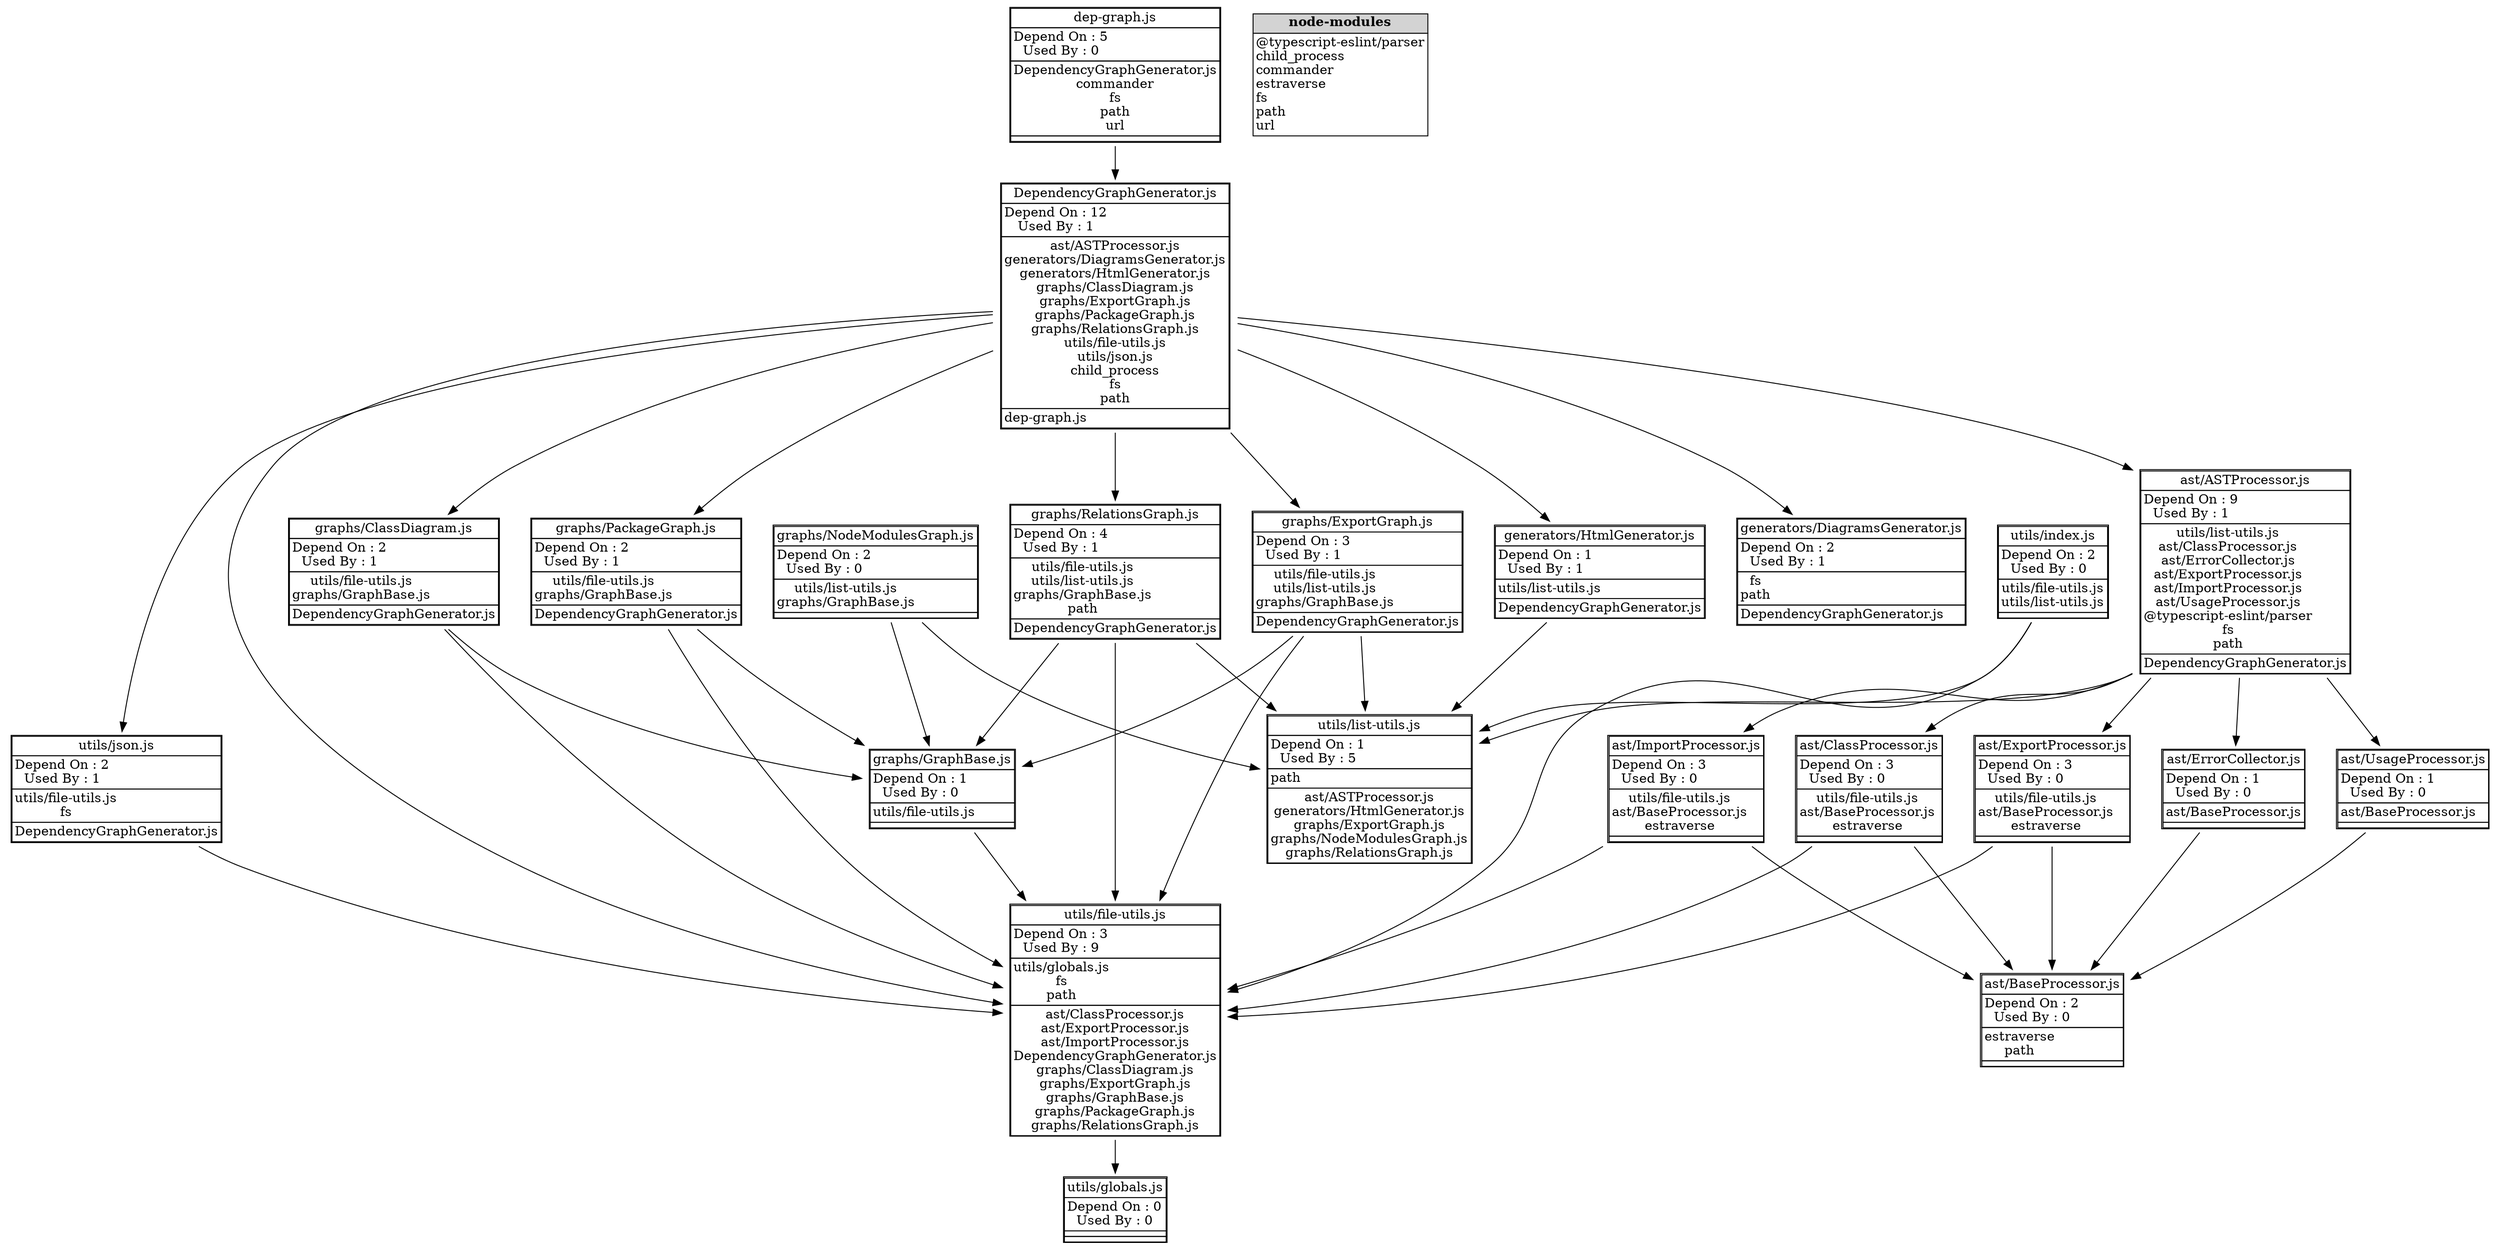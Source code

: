 digraph {label="";
labelloc="t";
"dep-graph.js"[shape = none, label =<<TABLE cellspacing="0" cellborder="1" align="left">
<TR><TD ALIGN="center">dep-graph.js</TD></TR>
<TR><TD ALIGN="left">Depend On : 5<BR/>
Used By : 0</TD></TR>
<TR><TD align="left">DependencyGraphGenerator.js<BR />commander<BR />fs<BR />path<BR />url<BR /></TD></TR><TR><TD align="left"></TD></TR>
</TABLE>>];
"dep-graph.js"->"DependencyGraphGenerator.js"
"DependencyGraphGenerator.js"[shape = none, label =<<TABLE cellspacing="0" cellborder="1" align="left">
<TR><TD ALIGN="center">DependencyGraphGenerator.js</TD></TR>
<TR><TD ALIGN="left">Depend On : 12<BR/>
Used By : 1</TD></TR>
<TR><TD align="left">ast/ASTProcessor.js<BR />generators/DiagramsGenerator.js<BR />generators/HtmlGenerator.js<BR />graphs/ClassDiagram.js<BR />graphs/ExportGraph.js<BR />graphs/PackageGraph.js<BR />graphs/RelationsGraph.js<BR />utils/file-utils.js<BR />utils/json.js<BR />child_process<BR />fs<BR />path<BR /></TD></TR><TR><TD align="left">dep-graph.js<BR/></TD></TR>
</TABLE>>];
"DependencyGraphGenerator.js"->"ast/ASTProcessor.js"
"DependencyGraphGenerator.js"->"generators/DiagramsGenerator.js"
"DependencyGraphGenerator.js"->"generators/HtmlGenerator.js"
"DependencyGraphGenerator.js"->"graphs/ClassDiagram.js"
"DependencyGraphGenerator.js"->"graphs/ExportGraph.js"
"DependencyGraphGenerator.js"->"graphs/PackageGraph.js"
"DependencyGraphGenerator.js"->"graphs/RelationsGraph.js"
"DependencyGraphGenerator.js"->"utils/file-utils.js"
"DependencyGraphGenerator.js"->"utils/json.js"
"ast/ASTProcessor.js"[shape = none, label =<<TABLE cellspacing="0" cellborder="1" align="left">
<TR><TD ALIGN="center">ast/ASTProcessor.js</TD></TR>
<TR><TD ALIGN="left">Depend On : 9<BR/>
Used By : 1</TD></TR>
<TR><TD align="left">utils/list-utils.js<BR />ast/ClassProcessor.js<BR />ast/ErrorCollector.js<BR />ast/ExportProcessor.js<BR />ast/ImportProcessor.js<BR />ast/UsageProcessor.js<BR />@typescript-eslint/parser<BR />fs<BR />path<BR /></TD></TR><TR><TD align="left">DependencyGraphGenerator.js<BR/></TD></TR>
</TABLE>>];
"ast/ASTProcessor.js"->"utils/list-utils.js"
"ast/ASTProcessor.js"->"ast/ClassProcessor.js"
"ast/ASTProcessor.js"->"ast/ErrorCollector.js"
"ast/ASTProcessor.js"->"ast/ExportProcessor.js"
"ast/ASTProcessor.js"->"ast/ImportProcessor.js"
"ast/ASTProcessor.js"->"ast/UsageProcessor.js"
"ast/BaseProcessor.js"[shape = none, label =<<TABLE cellspacing="0" cellborder="1" align="left">
<TR><TD ALIGN="center">ast/BaseProcessor.js</TD></TR>
<TR><TD ALIGN="left">Depend On : 2<BR/>
Used By : 0</TD></TR>
<TR><TD align="left">estraverse<BR />path<BR /></TD></TR><TR><TD align="left"></TD></TR>
</TABLE>>];
"ast/ClassProcessor.js"[shape = none, label =<<TABLE cellspacing="0" cellborder="1" align="left">
<TR><TD ALIGN="center">ast/ClassProcessor.js</TD></TR>
<TR><TD ALIGN="left">Depend On : 3<BR/>
Used By : 0</TD></TR>
<TR><TD align="left">utils/file-utils.js<BR />ast/BaseProcessor.js<BR />estraverse<BR /></TD></TR><TR><TD align="left"></TD></TR>
</TABLE>>];
"ast/ClassProcessor.js"->"utils/file-utils.js"
"ast/ClassProcessor.js"->"ast/BaseProcessor.js"
"ast/ErrorCollector.js"[shape = none, label =<<TABLE cellspacing="0" cellborder="1" align="left">
<TR><TD ALIGN="center">ast/ErrorCollector.js</TD></TR>
<TR><TD ALIGN="left">Depend On : 1<BR/>
Used By : 0</TD></TR>
<TR><TD align="left">ast/BaseProcessor.js<BR /></TD></TR><TR><TD align="left"></TD></TR>
</TABLE>>];
"ast/ErrorCollector.js"->"ast/BaseProcessor.js"
"ast/ExportProcessor.js"[shape = none, label =<<TABLE cellspacing="0" cellborder="1" align="left">
<TR><TD ALIGN="center">ast/ExportProcessor.js</TD></TR>
<TR><TD ALIGN="left">Depend On : 3<BR/>
Used By : 0</TD></TR>
<TR><TD align="left">utils/file-utils.js<BR />ast/BaseProcessor.js<BR />estraverse<BR /></TD></TR><TR><TD align="left"></TD></TR>
</TABLE>>];
"ast/ExportProcessor.js"->"utils/file-utils.js"
"ast/ExportProcessor.js"->"ast/BaseProcessor.js"
"ast/ImportProcessor.js"[shape = none, label =<<TABLE cellspacing="0" cellborder="1" align="left">
<TR><TD ALIGN="center">ast/ImportProcessor.js</TD></TR>
<TR><TD ALIGN="left">Depend On : 3<BR/>
Used By : 0</TD></TR>
<TR><TD align="left">utils/file-utils.js<BR />ast/BaseProcessor.js<BR />estraverse<BR /></TD></TR><TR><TD align="left"></TD></TR>
</TABLE>>];
"ast/ImportProcessor.js"->"utils/file-utils.js"
"ast/ImportProcessor.js"->"ast/BaseProcessor.js"
"ast/UsageProcessor.js"[shape = none, label =<<TABLE cellspacing="0" cellborder="1" align="left">
<TR><TD ALIGN="center">ast/UsageProcessor.js</TD></TR>
<TR><TD ALIGN="left">Depend On : 1<BR/>
Used By : 0</TD></TR>
<TR><TD align="left">ast/BaseProcessor.js<BR /></TD></TR><TR><TD align="left"></TD></TR>
</TABLE>>];
"ast/UsageProcessor.js"->"ast/BaseProcessor.js"
"generators/DiagramsGenerator.js"[shape = none, label =<<TABLE cellspacing="0" cellborder="1" align="left">
<TR><TD ALIGN="center">generators/DiagramsGenerator.js</TD></TR>
<TR><TD ALIGN="left">Depend On : 2<BR/>
Used By : 1</TD></TR>
<TR><TD align="left">fs<BR />path<BR /></TD></TR><TR><TD align="left">DependencyGraphGenerator.js<BR/></TD></TR>
</TABLE>>];
"generators/HtmlGenerator.js"[shape = none, label =<<TABLE cellspacing="0" cellborder="1" align="left">
<TR><TD ALIGN="center">generators/HtmlGenerator.js</TD></TR>
<TR><TD ALIGN="left">Depend On : 1<BR/>
Used By : 1</TD></TR>
<TR><TD align="left">utils/list-utils.js<BR /></TD></TR><TR><TD align="left">DependencyGraphGenerator.js<BR/></TD></TR>
</TABLE>>];
"generators/HtmlGenerator.js"->"utils/list-utils.js"
"graphs/ClassDiagram.js"[shape = none, label =<<TABLE cellspacing="0" cellborder="1" align="left">
<TR><TD ALIGN="center">graphs/ClassDiagram.js</TD></TR>
<TR><TD ALIGN="left">Depend On : 2<BR/>
Used By : 1</TD></TR>
<TR><TD align="left">utils/file-utils.js<BR />graphs/GraphBase.js<BR /></TD></TR><TR><TD align="left">DependencyGraphGenerator.js<BR/></TD></TR>
</TABLE>>];
"graphs/ClassDiagram.js"->"utils/file-utils.js"
"graphs/ClassDiagram.js"->"graphs/GraphBase.js"
"graphs/ExportGraph.js"[shape = none, label =<<TABLE cellspacing="0" cellborder="1" align="left">
<TR><TD ALIGN="center">graphs/ExportGraph.js</TD></TR>
<TR><TD ALIGN="left">Depend On : 3<BR/>
Used By : 1</TD></TR>
<TR><TD align="left">utils/file-utils.js<BR />utils/list-utils.js<BR />graphs/GraphBase.js<BR /></TD></TR><TR><TD align="left">DependencyGraphGenerator.js<BR/></TD></TR>
</TABLE>>];
"graphs/ExportGraph.js"->"utils/file-utils.js"
"graphs/ExportGraph.js"->"utils/list-utils.js"
"graphs/ExportGraph.js"->"graphs/GraphBase.js"
"graphs/GraphBase.js"[shape = none, label =<<TABLE cellspacing="0" cellborder="1" align="left">
<TR><TD ALIGN="center">graphs/GraphBase.js</TD></TR>
<TR><TD ALIGN="left">Depend On : 1<BR/>
Used By : 0</TD></TR>
<TR><TD align="left">utils/file-utils.js<BR /></TD></TR><TR><TD align="left"></TD></TR>
</TABLE>>];
"graphs/GraphBase.js"->"utils/file-utils.js"
"graphs/NodeModulesGraph.js"[shape = none, label =<<TABLE cellspacing="0" cellborder="1" align="left">
<TR><TD ALIGN="center">graphs/NodeModulesGraph.js</TD></TR>
<TR><TD ALIGN="left">Depend On : 2<BR/>
Used By : 0</TD></TR>
<TR><TD align="left">utils/list-utils.js<BR />graphs/GraphBase.js<BR /></TD></TR><TR><TD align="left"></TD></TR>
</TABLE>>];
"graphs/NodeModulesGraph.js"->"utils/list-utils.js"
"graphs/NodeModulesGraph.js"->"graphs/GraphBase.js"
"graphs/PackageGraph.js"[shape = none, label =<<TABLE cellspacing="0" cellborder="1" align="left">
<TR><TD ALIGN="center">graphs/PackageGraph.js</TD></TR>
<TR><TD ALIGN="left">Depend On : 2<BR/>
Used By : 1</TD></TR>
<TR><TD align="left">utils/file-utils.js<BR />graphs/GraphBase.js<BR /></TD></TR><TR><TD align="left">DependencyGraphGenerator.js<BR/></TD></TR>
</TABLE>>];
"graphs/PackageGraph.js"->"utils/file-utils.js"
"graphs/PackageGraph.js"->"graphs/GraphBase.js"
"graphs/RelationsGraph.js"[shape = none, label =<<TABLE cellspacing="0" cellborder="1" align="left">
<TR><TD ALIGN="center">graphs/RelationsGraph.js</TD></TR>
<TR><TD ALIGN="left">Depend On : 4<BR/>
Used By : 1</TD></TR>
<TR><TD align="left">utils/file-utils.js<BR />utils/list-utils.js<BR />graphs/GraphBase.js<BR />path<BR /></TD></TR><TR><TD align="left">DependencyGraphGenerator.js<BR/></TD></TR>
</TABLE>>];
"graphs/RelationsGraph.js"->"utils/file-utils.js"
"graphs/RelationsGraph.js"->"utils/list-utils.js"
"graphs/RelationsGraph.js"->"graphs/GraphBase.js"
"utils/file-utils.js"[shape = none, label =<<TABLE cellspacing="0" cellborder="1" align="left">
<TR><TD ALIGN="center">utils/file-utils.js</TD></TR>
<TR><TD ALIGN="left">Depend On : 3<BR/>
Used By : 9</TD></TR>
<TR><TD align="left">utils/globals.js<BR />fs<BR />path<BR /></TD></TR><TR><TD align="left">ast/ClassProcessor.js<BR/>ast/ExportProcessor.js<BR/>ast/ImportProcessor.js<BR/>DependencyGraphGenerator.js<BR/>graphs/ClassDiagram.js<BR/>graphs/ExportGraph.js<BR/>graphs/GraphBase.js<BR/>graphs/PackageGraph.js<BR/>graphs/RelationsGraph.js<BR/></TD></TR>
</TABLE>>];
"utils/file-utils.js"->"utils/globals.js"
"utils/globals.js"[shape = none, label =<<TABLE cellspacing="0" cellborder="1" align="left">
<TR><TD ALIGN="center">utils/globals.js</TD></TR>
<TR><TD ALIGN="left">Depend On : 0<BR/>
Used By : 0</TD></TR>
<TR><TD align="left"></TD></TR><TR><TD align="left"></TD></TR>
</TABLE>>];
"utils/index.js"[shape = none, label =<<TABLE cellspacing="0" cellborder="1" align="left">
<TR><TD ALIGN="center">utils/index.js</TD></TR>
<TR><TD ALIGN="left">Depend On : 2<BR/>
Used By : 0</TD></TR>
<TR><TD align="left">utils/file-utils.js<BR />utils/list-utils.js<BR /></TD></TR><TR><TD align="left"></TD></TR>
</TABLE>>];
"utils/index.js"->"utils/file-utils.js"
"utils/index.js"->"utils/list-utils.js"
"utils/json.js"[shape = none, label =<<TABLE cellspacing="0" cellborder="1" align="left">
<TR><TD ALIGN="center">utils/json.js</TD></TR>
<TR><TD ALIGN="left">Depend On : 2<BR/>
Used By : 1</TD></TR>
<TR><TD align="left">utils/file-utils.js<BR />fs<BR /></TD></TR><TR><TD align="left">DependencyGraphGenerator.js<BR/></TD></TR>
</TABLE>>];
"utils/json.js"->"utils/file-utils.js"
"utils/list-utils.js"[shape = none, label =<<TABLE cellspacing="0" cellborder="1" align="left">
<TR><TD ALIGN="center">utils/list-utils.js</TD></TR>
<TR><TD ALIGN="left">Depend On : 1<BR/>
Used By : 5</TD></TR>
<TR><TD align="left">path<BR /></TD></TR><TR><TD align="left">ast/ASTProcessor.js<BR/>generators/HtmlGenerator.js<BR/>graphs/ExportGraph.js<BR/>graphs/NodeModulesGraph.js<BR/>graphs/RelationsGraph.js<BR/></TD></TR>
</TABLE>>];
"node-modules" [shape=none, label=<
      <table border="0" cellborder="1" cellspacing="0">
        <tr><td bgcolor="lightgrey"><b>node-modules</b></td></tr>
        <tr><td align="left" balign="left">@typescript-eslint/parser<br align="left"/>child_process<br align="left"/>commander<br align="left"/>estraverse<br align="left"/>fs<br align="left"/>path<br align="left"/>url<br align="left"/></td></tr></table>>];
}
